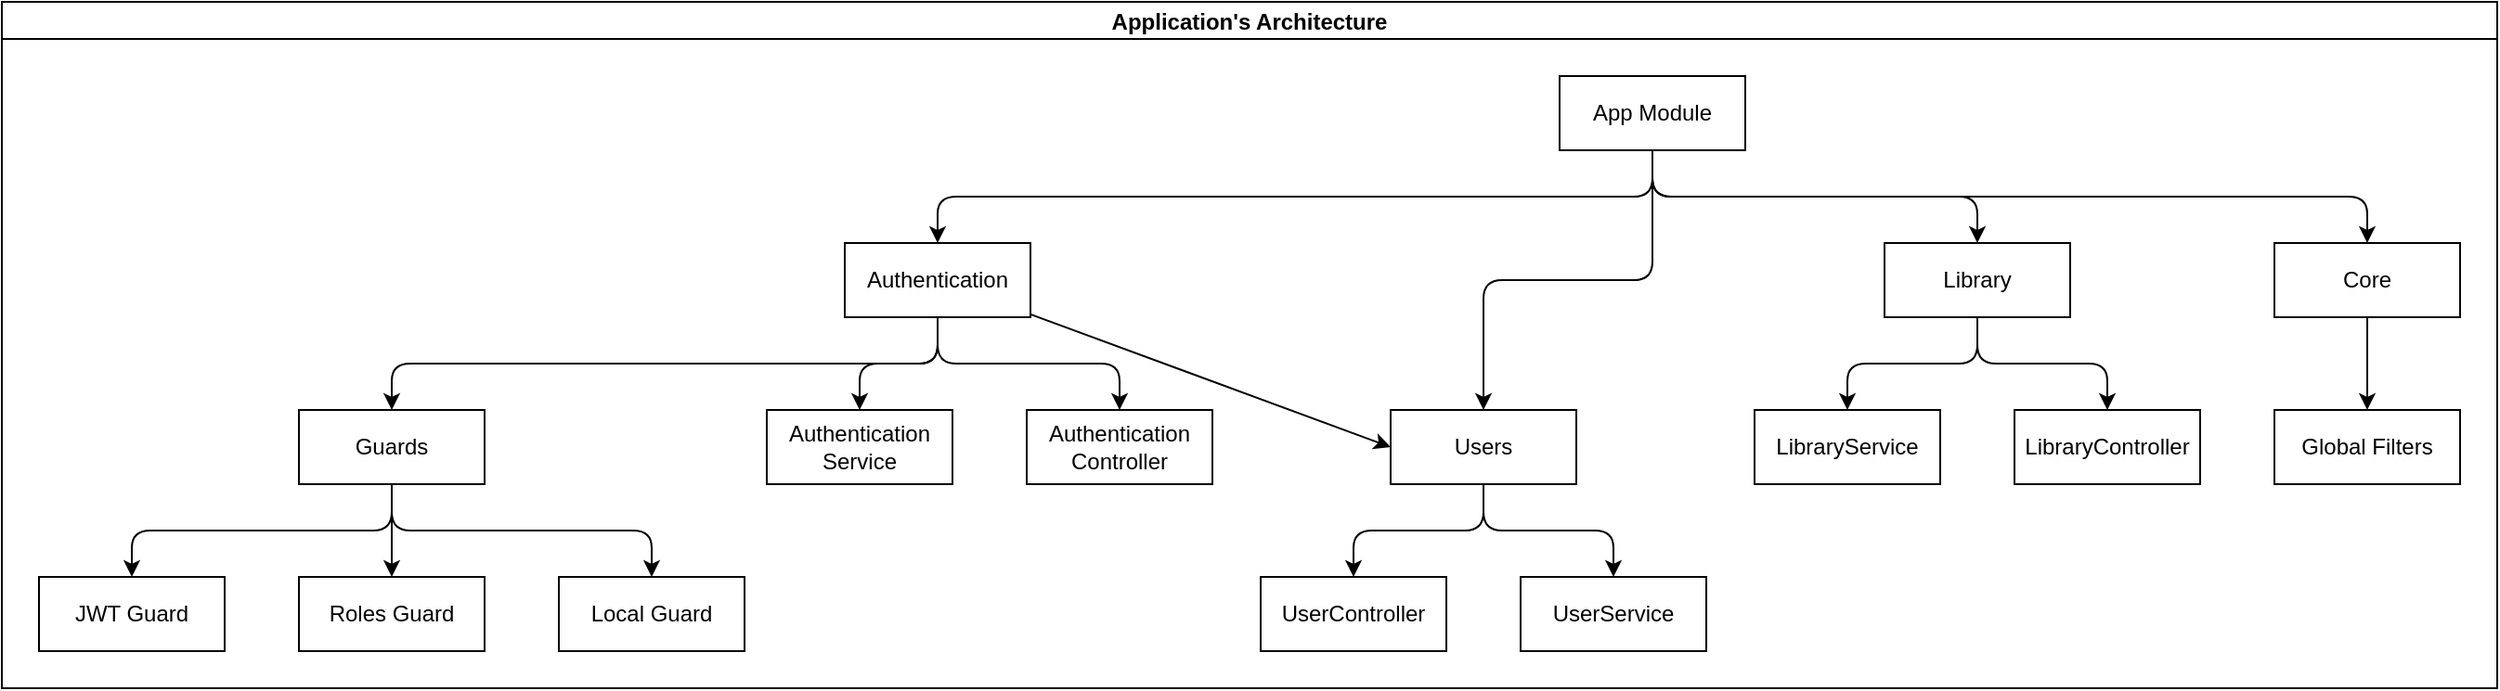 <mxfile>
    <diagram id="SvCFwmOKFa9onauOpwf0" name="Page-1">
        <mxGraphModel dx="1531" dy="1007" grid="1" gridSize="10" guides="1" tooltips="1" connect="1" arrows="1" fold="1" page="1" pageScale="1" pageWidth="827" pageHeight="1169" math="0" shadow="0">
            <root>
                <mxCell id="0"/>
                <mxCell id="1" parent="0"/>
                <mxCell id="5" value="Application's Architecture" style="swimlane;startSize=20;horizontal=1;childLayout=treeLayout;horizontalTree=0;resizable=0;containerType=tree;fontSize=12;" parent="1" vertex="1">
                    <mxGeometry x="230" y="280" width="1344" height="370" as="geometry"/>
                </mxCell>
                <mxCell id="6" value="App Module" style="whiteSpace=wrap;html=1;" parent="5" vertex="1">
                    <mxGeometry x="839" y="40" width="100" height="40" as="geometry"/>
                </mxCell>
                <mxCell id="42" style="edgeStyle=none;html=1;entryX=0;entryY=0.5;entryDx=0;entryDy=0;" edge="1" parent="5" source="7" target="9">
                    <mxGeometry relative="1" as="geometry"/>
                </mxCell>
                <mxCell id="7" value="Authentication" style="whiteSpace=wrap;html=1;" parent="5" vertex="1">
                    <mxGeometry x="454" y="130" width="100" height="40" as="geometry"/>
                </mxCell>
                <mxCell id="8" value="" style="edgeStyle=elbowEdgeStyle;elbow=vertical;html=1;rounded=1;curved=0;sourcePerimeterSpacing=0;targetPerimeterSpacing=0;startSize=6;endSize=6;" parent="5" source="6" target="7" edge="1">
                    <mxGeometry relative="1" as="geometry"/>
                </mxCell>
                <mxCell id="9" value="Users" style="whiteSpace=wrap;html=1;" parent="5" vertex="1">
                    <mxGeometry x="748" y="220" width="100" height="40" as="geometry"/>
                </mxCell>
                <mxCell id="10" value="" style="edgeStyle=elbowEdgeStyle;elbow=vertical;html=1;rounded=1;curved=0;sourcePerimeterSpacing=0;targetPerimeterSpacing=0;startSize=6;endSize=6;" parent="5" source="6" target="9" edge="1">
                    <mxGeometry relative="1" as="geometry"/>
                </mxCell>
                <mxCell id="11" value="" style="edgeStyle=elbowEdgeStyle;elbow=vertical;html=1;rounded=1;curved=0;sourcePerimeterSpacing=0;targetPerimeterSpacing=0;startSize=6;endSize=6;" parent="5" source="7" target="12" edge="1">
                    <mxGeometry relative="1" as="geometry">
                        <mxPoint x="-4126" y="340" as="sourcePoint"/>
                    </mxGeometry>
                </mxCell>
                <mxCell id="12" value="Guards" style="whiteSpace=wrap;html=1;" parent="5" vertex="1">
                    <mxGeometry x="160" y="220" width="100" height="40" as="geometry"/>
                </mxCell>
                <mxCell id="15" value="" style="edgeStyle=elbowEdgeStyle;elbow=vertical;html=1;rounded=1;curved=0;sourcePerimeterSpacing=0;targetPerimeterSpacing=0;startSize=6;endSize=6;" parent="5" source="6" target="16" edge="1">
                    <mxGeometry relative="1" as="geometry">
                        <mxPoint x="-4106" y="280" as="sourcePoint"/>
                    </mxGeometry>
                </mxCell>
                <mxCell id="16" value="Library" style="whiteSpace=wrap;html=1;" parent="5" vertex="1">
                    <mxGeometry x="1014" y="130" width="100" height="40" as="geometry"/>
                </mxCell>
                <mxCell id="17" value="" style="edgeStyle=elbowEdgeStyle;elbow=vertical;html=1;rounded=1;curved=0;sourcePerimeterSpacing=0;targetPerimeterSpacing=0;startSize=6;endSize=6;" parent="5" source="6" target="18" edge="1">
                    <mxGeometry relative="1" as="geometry">
                        <mxPoint x="-3966" y="280" as="sourcePoint"/>
                    </mxGeometry>
                </mxCell>
                <mxCell id="18" value="Core" style="whiteSpace=wrap;html=1;" parent="5" vertex="1">
                    <mxGeometry x="1224" y="130" width="100" height="40" as="geometry"/>
                </mxCell>
                <mxCell id="19" value="" style="edgeStyle=elbowEdgeStyle;elbow=vertical;html=1;rounded=1;curved=0;sourcePerimeterSpacing=0;targetPerimeterSpacing=0;startSize=6;endSize=6;" parent="5" source="7" target="20" edge="1">
                    <mxGeometry relative="1" as="geometry">
                        <mxPoint x="-4122" y="370" as="sourcePoint"/>
                    </mxGeometry>
                </mxCell>
                <mxCell id="20" value="Authentication&lt;br&gt;Service" style="whiteSpace=wrap;html=1;" parent="5" vertex="1">
                    <mxGeometry x="412" y="220" width="100" height="40" as="geometry"/>
                </mxCell>
                <mxCell id="21" value="" style="edgeStyle=elbowEdgeStyle;elbow=vertical;html=1;rounded=1;curved=0;sourcePerimeterSpacing=0;targetPerimeterSpacing=0;startSize=6;endSize=6;" parent="5" source="12" target="22" edge="1">
                    <mxGeometry relative="1" as="geometry">
                        <mxPoint x="-3916" y="360" as="sourcePoint"/>
                    </mxGeometry>
                </mxCell>
                <mxCell id="22" value="JWT Guard" style="whiteSpace=wrap;html=1;" parent="5" vertex="1">
                    <mxGeometry x="20" y="310" width="100" height="40" as="geometry"/>
                </mxCell>
                <mxCell id="23" value="" style="edgeStyle=elbowEdgeStyle;elbow=vertical;html=1;rounded=1;curved=0;sourcePerimeterSpacing=0;targetPerimeterSpacing=0;startSize=6;endSize=6;" parent="5" source="12" target="24" edge="1">
                    <mxGeometry relative="1" as="geometry">
                        <mxPoint x="-3986" y="450" as="sourcePoint"/>
                    </mxGeometry>
                </mxCell>
                <mxCell id="24" value="Roles Guard" style="whiteSpace=wrap;html=1;" parent="5" vertex="1">
                    <mxGeometry x="160" y="310" width="100" height="40" as="geometry"/>
                </mxCell>
                <mxCell id="25" value="" style="edgeStyle=elbowEdgeStyle;elbow=vertical;html=1;rounded=1;curved=0;sourcePerimeterSpacing=0;targetPerimeterSpacing=0;startSize=6;endSize=6;" parent="5" source="12" target="26" edge="1">
                    <mxGeometry relative="1" as="geometry">
                        <mxPoint x="-3608" y="450" as="sourcePoint"/>
                    </mxGeometry>
                </mxCell>
                <mxCell id="26" value="Local Guard" style="whiteSpace=wrap;html=1;" parent="5" vertex="1">
                    <mxGeometry x="300" y="310" width="100" height="40" as="geometry"/>
                </mxCell>
                <mxCell id="27" value="" style="edgeStyle=elbowEdgeStyle;elbow=vertical;html=1;rounded=1;curved=0;sourcePerimeterSpacing=0;targetPerimeterSpacing=0;startSize=6;endSize=6;" parent="5" source="7" target="28" edge="1">
                    <mxGeometry relative="1" as="geometry">
                        <mxPoint x="-2994.8" y="360" as="sourcePoint"/>
                    </mxGeometry>
                </mxCell>
                <mxCell id="28" value="Authentication&lt;br&gt;Controller" style="whiteSpace=wrap;html=1;" parent="5" vertex="1">
                    <mxGeometry x="552" y="220" width="100" height="40" as="geometry"/>
                </mxCell>
                <mxCell id="29" value="" style="edgeStyle=elbowEdgeStyle;elbow=vertical;html=1;rounded=1;curved=0;sourcePerimeterSpacing=0;targetPerimeterSpacing=0;startSize=6;endSize=6;" parent="5" source="9" target="30" edge="1">
                    <mxGeometry relative="1" as="geometry">
                        <mxPoint x="-2110" y="270" as="sourcePoint"/>
                    </mxGeometry>
                </mxCell>
                <mxCell id="30" value="UserController" style="whiteSpace=wrap;html=1;" parent="5" vertex="1">
                    <mxGeometry x="678" y="310" width="100" height="40" as="geometry"/>
                </mxCell>
                <mxCell id="31" value="" style="edgeStyle=elbowEdgeStyle;elbow=vertical;html=1;rounded=1;curved=0;sourcePerimeterSpacing=0;targetPerimeterSpacing=0;startSize=6;endSize=6;" parent="5" source="9" target="32" edge="1">
                    <mxGeometry relative="1" as="geometry">
                        <mxPoint x="-2082" y="360" as="sourcePoint"/>
                    </mxGeometry>
                </mxCell>
                <mxCell id="32" value="UserService" style="whiteSpace=wrap;html=1;" parent="5" vertex="1">
                    <mxGeometry x="818" y="310" width="100" height="40" as="geometry"/>
                </mxCell>
                <mxCell id="33" value="" style="edgeStyle=elbowEdgeStyle;elbow=vertical;html=1;rounded=1;curved=0;sourcePerimeterSpacing=0;targetPerimeterSpacing=0;startSize=6;endSize=6;" parent="5" source="16" target="34" edge="1">
                    <mxGeometry relative="1" as="geometry">
                        <mxPoint x="-1403" y="270" as="sourcePoint"/>
                    </mxGeometry>
                </mxCell>
                <mxCell id="34" value="LibraryService" style="whiteSpace=wrap;html=1;" parent="5" vertex="1">
                    <mxGeometry x="944" y="220" width="100" height="40" as="geometry"/>
                </mxCell>
                <mxCell id="38" value="" style="edgeStyle=elbowEdgeStyle;elbow=vertical;html=1;rounded=1;curved=0;sourcePerimeterSpacing=0;targetPerimeterSpacing=0;startSize=6;endSize=6;" parent="5" source="18" target="39" edge="1">
                    <mxGeometry relative="1" as="geometry">
                        <mxPoint x="-838" y="480" as="sourcePoint"/>
                    </mxGeometry>
                </mxCell>
                <mxCell id="39" value="Global Filters" style="whiteSpace=wrap;html=1;" parent="5" vertex="1">
                    <mxGeometry x="1224" y="220" width="100" height="40" as="geometry"/>
                </mxCell>
                <mxCell id="40" value="" style="edgeStyle=elbowEdgeStyle;elbow=vertical;html=1;rounded=1;curved=0;sourcePerimeterSpacing=0;targetPerimeterSpacing=0;startSize=6;endSize=6;" parent="5" source="16" target="41" edge="1">
                    <mxGeometry relative="1" as="geometry">
                        <mxPoint x="149" y="570" as="sourcePoint"/>
                    </mxGeometry>
                </mxCell>
                <mxCell id="41" value="LibraryController" style="whiteSpace=wrap;html=1;" parent="5" vertex="1">
                    <mxGeometry x="1084" y="220" width="100" height="40" as="geometry"/>
                </mxCell>
            </root>
        </mxGraphModel>
    </diagram>
</mxfile>